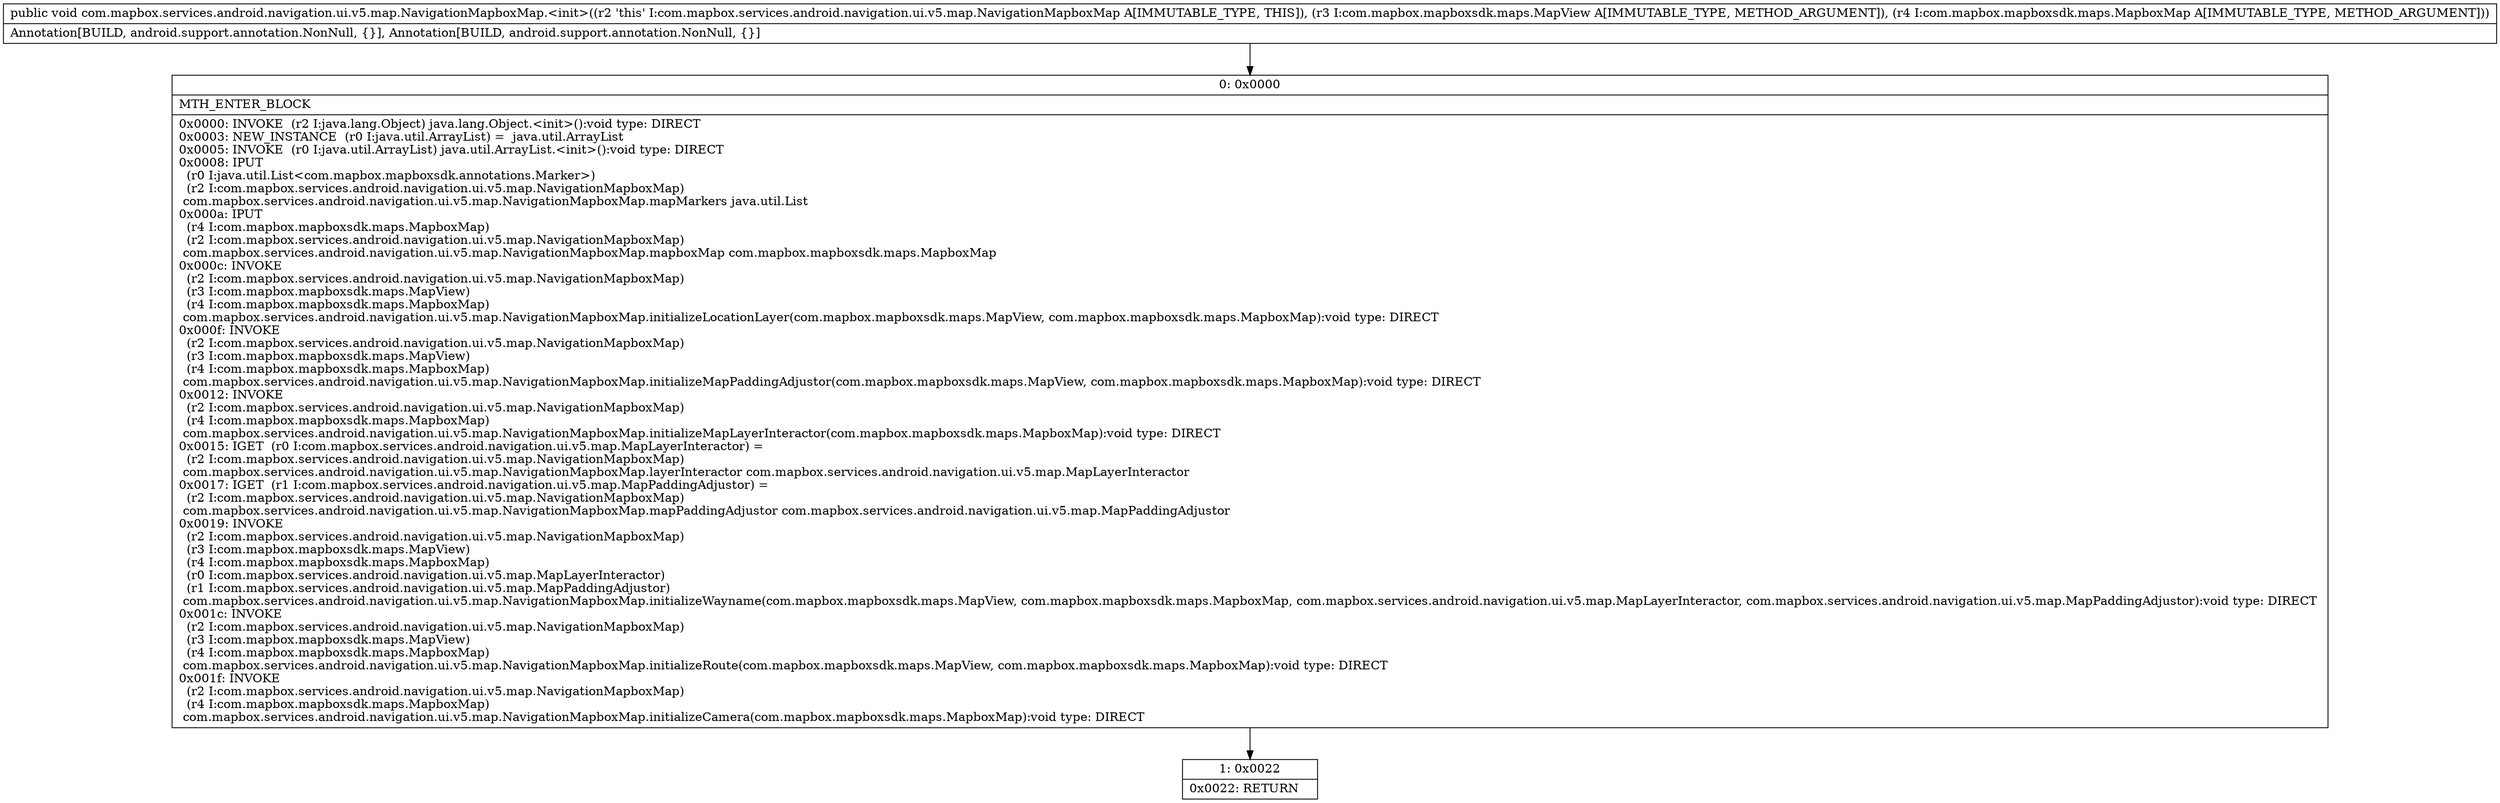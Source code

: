 digraph "CFG forcom.mapbox.services.android.navigation.ui.v5.map.NavigationMapboxMap.\<init\>(Lcom\/mapbox\/mapboxsdk\/maps\/MapView;Lcom\/mapbox\/mapboxsdk\/maps\/MapboxMap;)V" {
Node_0 [shape=record,label="{0\:\ 0x0000|MTH_ENTER_BLOCK\l|0x0000: INVOKE  (r2 I:java.lang.Object) java.lang.Object.\<init\>():void type: DIRECT \l0x0003: NEW_INSTANCE  (r0 I:java.util.ArrayList) =  java.util.ArrayList \l0x0005: INVOKE  (r0 I:java.util.ArrayList) java.util.ArrayList.\<init\>():void type: DIRECT \l0x0008: IPUT  \l  (r0 I:java.util.List\<com.mapbox.mapboxsdk.annotations.Marker\>)\l  (r2 I:com.mapbox.services.android.navigation.ui.v5.map.NavigationMapboxMap)\l com.mapbox.services.android.navigation.ui.v5.map.NavigationMapboxMap.mapMarkers java.util.List \l0x000a: IPUT  \l  (r4 I:com.mapbox.mapboxsdk.maps.MapboxMap)\l  (r2 I:com.mapbox.services.android.navigation.ui.v5.map.NavigationMapboxMap)\l com.mapbox.services.android.navigation.ui.v5.map.NavigationMapboxMap.mapboxMap com.mapbox.mapboxsdk.maps.MapboxMap \l0x000c: INVOKE  \l  (r2 I:com.mapbox.services.android.navigation.ui.v5.map.NavigationMapboxMap)\l  (r3 I:com.mapbox.mapboxsdk.maps.MapView)\l  (r4 I:com.mapbox.mapboxsdk.maps.MapboxMap)\l com.mapbox.services.android.navigation.ui.v5.map.NavigationMapboxMap.initializeLocationLayer(com.mapbox.mapboxsdk.maps.MapView, com.mapbox.mapboxsdk.maps.MapboxMap):void type: DIRECT \l0x000f: INVOKE  \l  (r2 I:com.mapbox.services.android.navigation.ui.v5.map.NavigationMapboxMap)\l  (r3 I:com.mapbox.mapboxsdk.maps.MapView)\l  (r4 I:com.mapbox.mapboxsdk.maps.MapboxMap)\l com.mapbox.services.android.navigation.ui.v5.map.NavigationMapboxMap.initializeMapPaddingAdjustor(com.mapbox.mapboxsdk.maps.MapView, com.mapbox.mapboxsdk.maps.MapboxMap):void type: DIRECT \l0x0012: INVOKE  \l  (r2 I:com.mapbox.services.android.navigation.ui.v5.map.NavigationMapboxMap)\l  (r4 I:com.mapbox.mapboxsdk.maps.MapboxMap)\l com.mapbox.services.android.navigation.ui.v5.map.NavigationMapboxMap.initializeMapLayerInteractor(com.mapbox.mapboxsdk.maps.MapboxMap):void type: DIRECT \l0x0015: IGET  (r0 I:com.mapbox.services.android.navigation.ui.v5.map.MapLayerInteractor) = \l  (r2 I:com.mapbox.services.android.navigation.ui.v5.map.NavigationMapboxMap)\l com.mapbox.services.android.navigation.ui.v5.map.NavigationMapboxMap.layerInteractor com.mapbox.services.android.navigation.ui.v5.map.MapLayerInteractor \l0x0017: IGET  (r1 I:com.mapbox.services.android.navigation.ui.v5.map.MapPaddingAdjustor) = \l  (r2 I:com.mapbox.services.android.navigation.ui.v5.map.NavigationMapboxMap)\l com.mapbox.services.android.navigation.ui.v5.map.NavigationMapboxMap.mapPaddingAdjustor com.mapbox.services.android.navigation.ui.v5.map.MapPaddingAdjustor \l0x0019: INVOKE  \l  (r2 I:com.mapbox.services.android.navigation.ui.v5.map.NavigationMapboxMap)\l  (r3 I:com.mapbox.mapboxsdk.maps.MapView)\l  (r4 I:com.mapbox.mapboxsdk.maps.MapboxMap)\l  (r0 I:com.mapbox.services.android.navigation.ui.v5.map.MapLayerInteractor)\l  (r1 I:com.mapbox.services.android.navigation.ui.v5.map.MapPaddingAdjustor)\l com.mapbox.services.android.navigation.ui.v5.map.NavigationMapboxMap.initializeWayname(com.mapbox.mapboxsdk.maps.MapView, com.mapbox.mapboxsdk.maps.MapboxMap, com.mapbox.services.android.navigation.ui.v5.map.MapLayerInteractor, com.mapbox.services.android.navigation.ui.v5.map.MapPaddingAdjustor):void type: DIRECT \l0x001c: INVOKE  \l  (r2 I:com.mapbox.services.android.navigation.ui.v5.map.NavigationMapboxMap)\l  (r3 I:com.mapbox.mapboxsdk.maps.MapView)\l  (r4 I:com.mapbox.mapboxsdk.maps.MapboxMap)\l com.mapbox.services.android.navigation.ui.v5.map.NavigationMapboxMap.initializeRoute(com.mapbox.mapboxsdk.maps.MapView, com.mapbox.mapboxsdk.maps.MapboxMap):void type: DIRECT \l0x001f: INVOKE  \l  (r2 I:com.mapbox.services.android.navigation.ui.v5.map.NavigationMapboxMap)\l  (r4 I:com.mapbox.mapboxsdk.maps.MapboxMap)\l com.mapbox.services.android.navigation.ui.v5.map.NavigationMapboxMap.initializeCamera(com.mapbox.mapboxsdk.maps.MapboxMap):void type: DIRECT \l}"];
Node_1 [shape=record,label="{1\:\ 0x0022|0x0022: RETURN   \l}"];
MethodNode[shape=record,label="{public void com.mapbox.services.android.navigation.ui.v5.map.NavigationMapboxMap.\<init\>((r2 'this' I:com.mapbox.services.android.navigation.ui.v5.map.NavigationMapboxMap A[IMMUTABLE_TYPE, THIS]), (r3 I:com.mapbox.mapboxsdk.maps.MapView A[IMMUTABLE_TYPE, METHOD_ARGUMENT]), (r4 I:com.mapbox.mapboxsdk.maps.MapboxMap A[IMMUTABLE_TYPE, METHOD_ARGUMENT]))  | Annotation[BUILD, android.support.annotation.NonNull, \{\}], Annotation[BUILD, android.support.annotation.NonNull, \{\}]\l}"];
MethodNode -> Node_0;
Node_0 -> Node_1;
}

